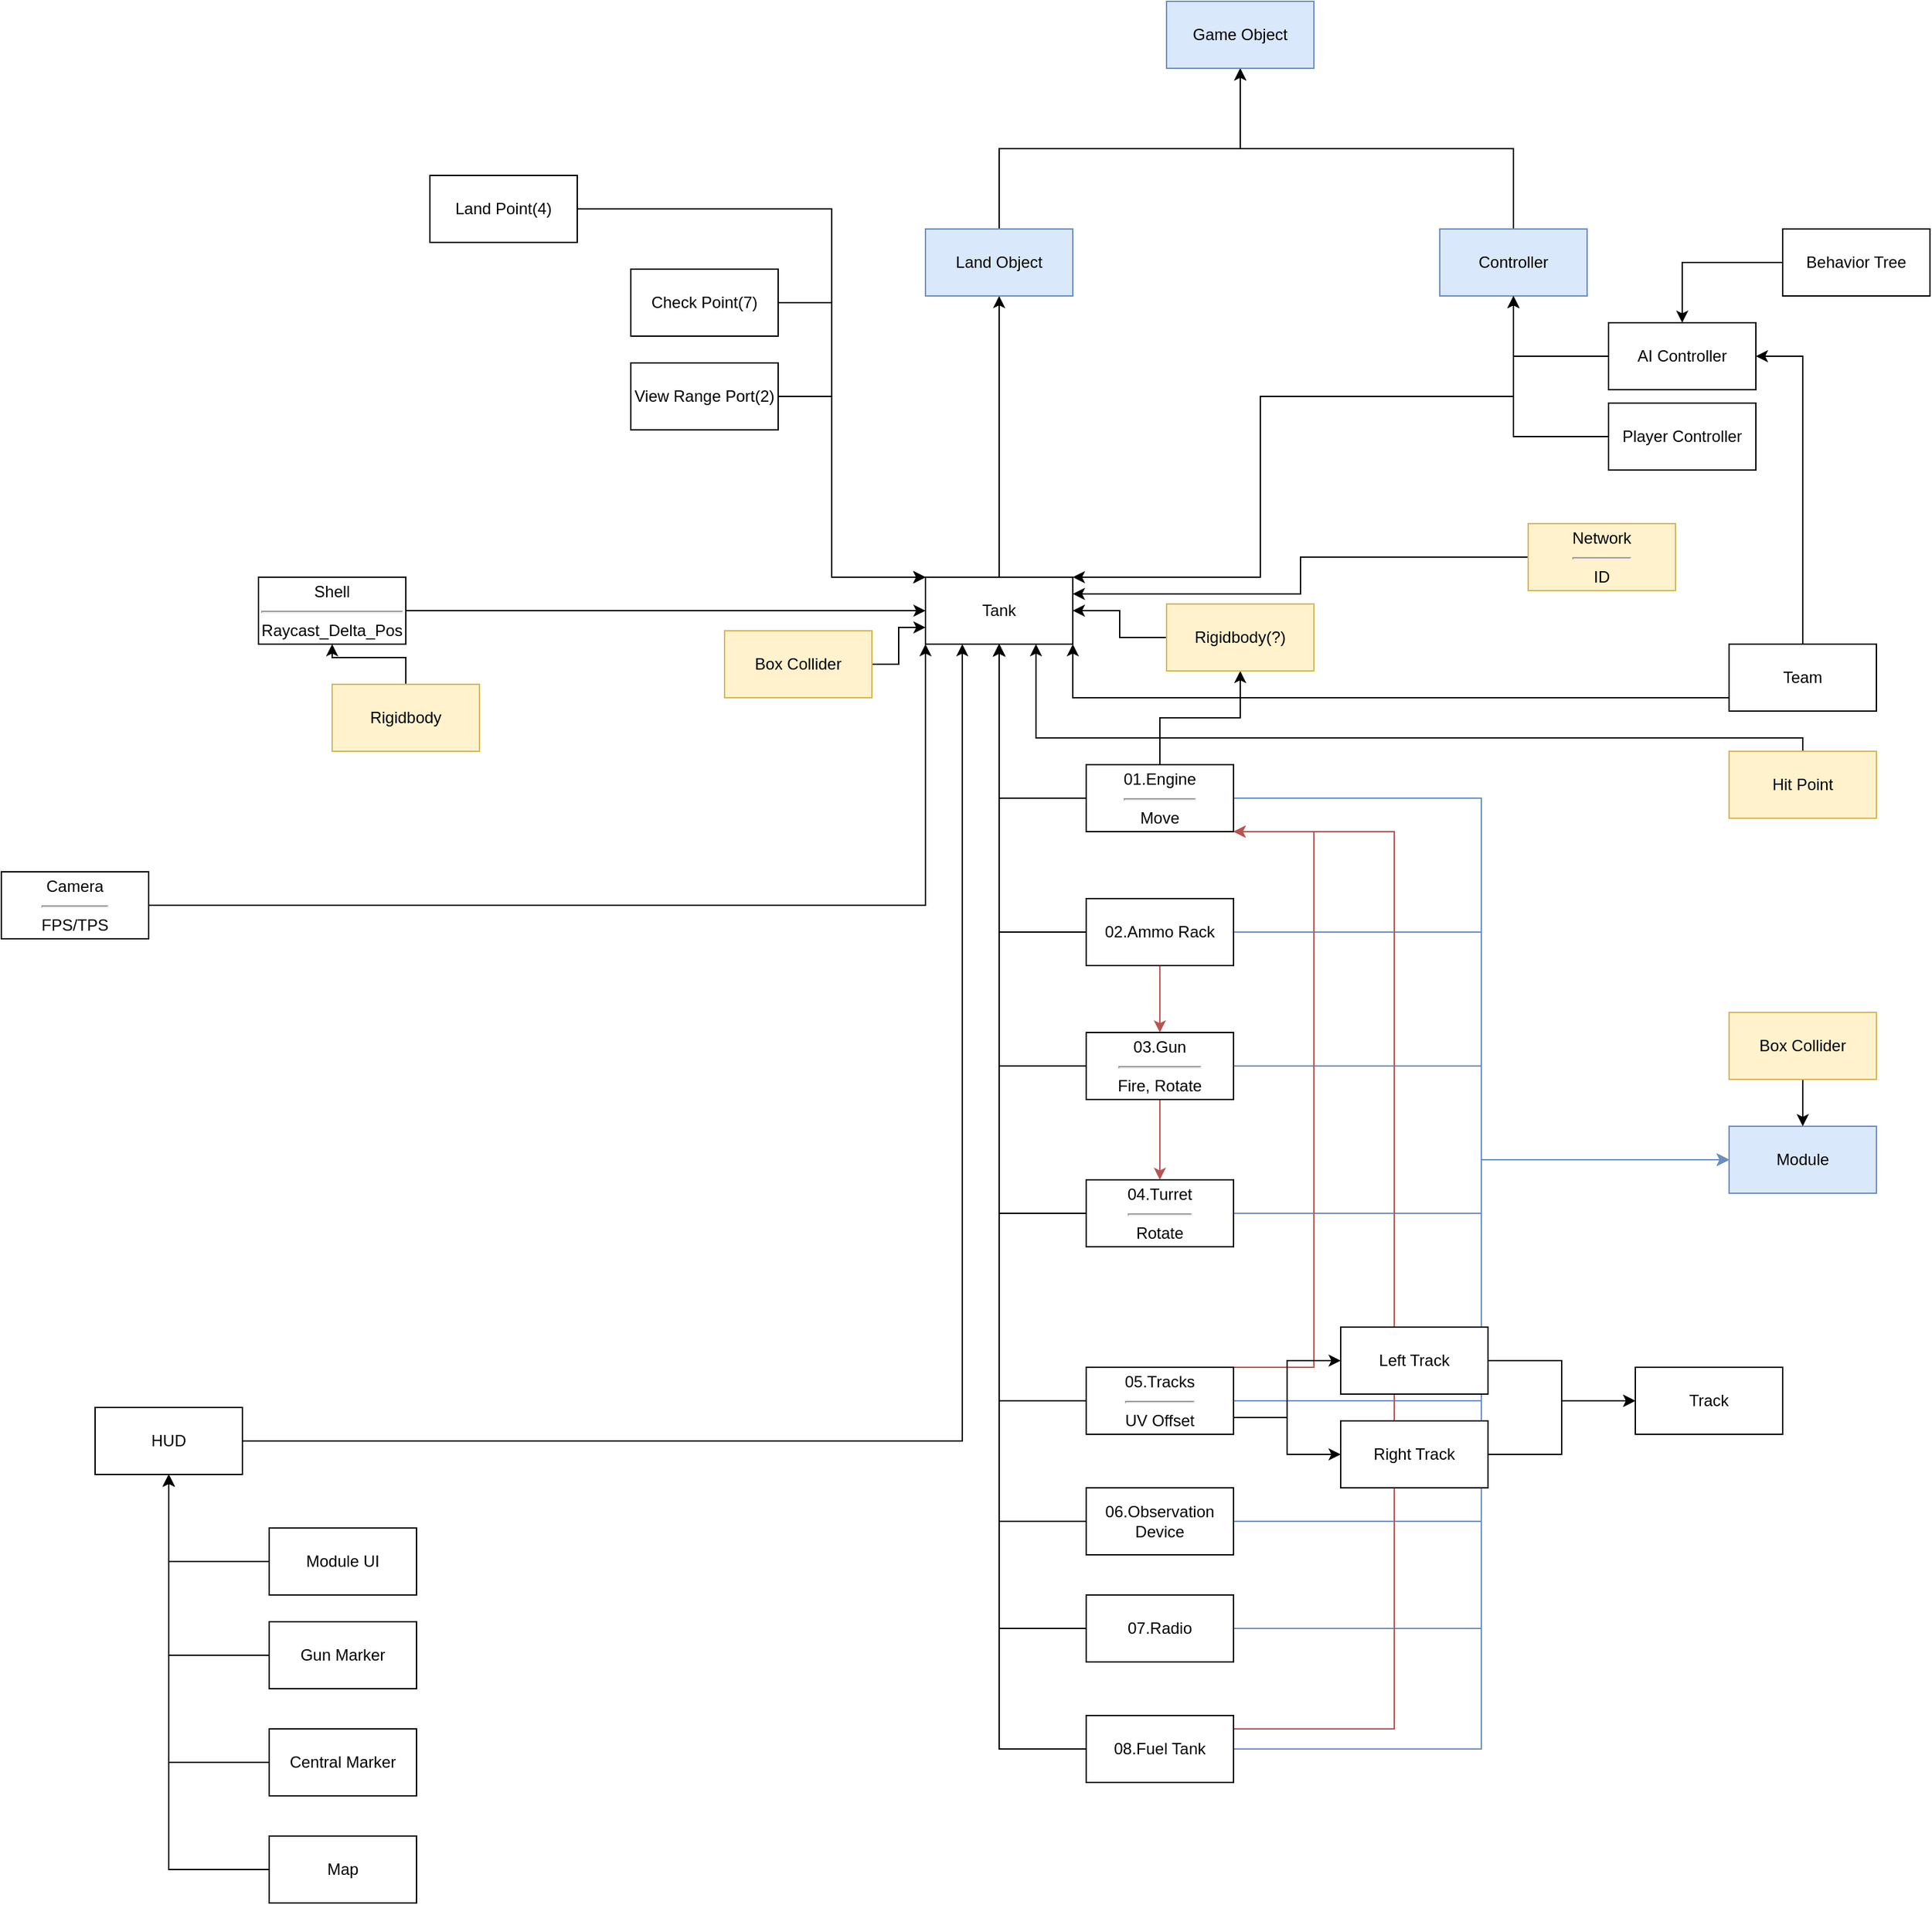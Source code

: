 <mxfile version="26.2.15">
  <diagram id="C5RBs43oDa-KdzZeNtuy" name="Page-1">
    <mxGraphModel dx="2015" dy="1877" grid="1" gridSize="10" guides="1" tooltips="1" connect="1" arrows="1" fold="1" page="1" pageScale="1" pageWidth="827" pageHeight="1169" math="0" shadow="0">
      <root>
        <mxCell id="WIyWlLk6GJQsqaUBKTNV-0" />
        <mxCell id="WIyWlLk6GJQsqaUBKTNV-1" parent="WIyWlLk6GJQsqaUBKTNV-0" />
        <mxCell id="MAa_id4GODkYyRuKRBiz-32" style="edgeStyle=orthogonalEdgeStyle;rounded=0;orthogonalLoop=1;jettySize=auto;html=1;exitX=0.5;exitY=0;exitDx=0;exitDy=0;entryX=0.5;entryY=1;entryDx=0;entryDy=0;" parent="WIyWlLk6GJQsqaUBKTNV-1" source="MAa_id4GODkYyRuKRBiz-0" target="MAa_id4GODkYyRuKRBiz-31" edge="1">
          <mxGeometry relative="1" as="geometry" />
        </mxCell>
        <mxCell id="MAa_id4GODkYyRuKRBiz-0" value="Tank" style="html=1;whiteSpace=wrap;noLabel=0;expand=1;comic=0;resizeHeight=0;" parent="WIyWlLk6GJQsqaUBKTNV-1" vertex="1">
          <mxGeometry x="30" y="210" width="110" height="50" as="geometry" />
        </mxCell>
        <mxCell id="MAa_id4GODkYyRuKRBiz-13" style="edgeStyle=orthogonalEdgeStyle;rounded=0;orthogonalLoop=1;jettySize=auto;html=1;exitX=0;exitY=0.5;exitDx=0;exitDy=0;entryX=0.5;entryY=1;entryDx=0;entryDy=0;" parent="WIyWlLk6GJQsqaUBKTNV-1" source="MAa_id4GODkYyRuKRBiz-2" target="MAa_id4GODkYyRuKRBiz-0" edge="1">
          <mxGeometry relative="1" as="geometry" />
        </mxCell>
        <mxCell id="MAa_id4GODkYyRuKRBiz-27" style="edgeStyle=orthogonalEdgeStyle;rounded=0;orthogonalLoop=1;jettySize=auto;html=1;entryX=0.5;entryY=0;entryDx=0;entryDy=0;fillColor=#f8cecc;strokeColor=#b85450;" parent="WIyWlLk6GJQsqaUBKTNV-1" source="MAa_id4GODkYyRuKRBiz-2" target="MAa_id4GODkYyRuKRBiz-4" edge="1">
          <mxGeometry relative="1" as="geometry" />
        </mxCell>
        <mxCell id="ON_rqly2Lm6P_RDxt7Wj-2" style="edgeStyle=orthogonalEdgeStyle;rounded=0;orthogonalLoop=1;jettySize=auto;html=1;entryX=0;entryY=0.5;entryDx=0;entryDy=0;fillColor=#dae8fc;strokeColor=#6c8ebf;" parent="WIyWlLk6GJQsqaUBKTNV-1" source="MAa_id4GODkYyRuKRBiz-2" target="ON_rqly2Lm6P_RDxt7Wj-0" edge="1">
          <mxGeometry relative="1" as="geometry" />
        </mxCell>
        <mxCell id="MAa_id4GODkYyRuKRBiz-2" value="02.Ammo Rack" style="html=1;whiteSpace=wrap;" parent="WIyWlLk6GJQsqaUBKTNV-1" vertex="1">
          <mxGeometry x="150" y="450" width="110" height="50" as="geometry" />
        </mxCell>
        <mxCell id="MAa_id4GODkYyRuKRBiz-15" style="edgeStyle=orthogonalEdgeStyle;rounded=0;orthogonalLoop=1;jettySize=auto;html=1;entryX=0.5;entryY=1;entryDx=0;entryDy=0;" parent="WIyWlLk6GJQsqaUBKTNV-1" source="MAa_id4GODkYyRuKRBiz-4" target="MAa_id4GODkYyRuKRBiz-0" edge="1">
          <mxGeometry relative="1" as="geometry" />
        </mxCell>
        <mxCell id="MAa_id4GODkYyRuKRBiz-26" style="edgeStyle=orthogonalEdgeStyle;rounded=0;orthogonalLoop=1;jettySize=auto;html=1;exitX=0.5;exitY=1;exitDx=0;exitDy=0;entryX=0.5;entryY=0;entryDx=0;entryDy=0;fillColor=#f8cecc;strokeColor=#b85450;" parent="WIyWlLk6GJQsqaUBKTNV-1" source="MAa_id4GODkYyRuKRBiz-4" target="MAa_id4GODkYyRuKRBiz-8" edge="1">
          <mxGeometry relative="1" as="geometry" />
        </mxCell>
        <mxCell id="ON_rqly2Lm6P_RDxt7Wj-3" style="edgeStyle=orthogonalEdgeStyle;rounded=0;orthogonalLoop=1;jettySize=auto;html=1;entryX=0;entryY=0.5;entryDx=0;entryDy=0;fillColor=#dae8fc;strokeColor=#6c8ebf;" parent="WIyWlLk6GJQsqaUBKTNV-1" source="MAa_id4GODkYyRuKRBiz-4" target="ON_rqly2Lm6P_RDxt7Wj-0" edge="1">
          <mxGeometry relative="1" as="geometry" />
        </mxCell>
        <mxCell id="MAa_id4GODkYyRuKRBiz-4" value="03.Gun&lt;hr&gt;Fire,&amp;nbsp;&lt;span style=&quot;background-color: transparent; color: light-dark(rgb(0, 0, 0), rgb(255, 255, 255));&quot;&gt;Rotate&lt;/span&gt;" style="html=1;whiteSpace=wrap;" parent="WIyWlLk6GJQsqaUBKTNV-1" vertex="1">
          <mxGeometry x="150" y="550" width="110" height="50" as="geometry" />
        </mxCell>
        <mxCell id="MAa_id4GODkYyRuKRBiz-12" style="edgeStyle=orthogonalEdgeStyle;rounded=0;orthogonalLoop=1;jettySize=auto;html=1;entryX=0.5;entryY=1;entryDx=0;entryDy=0;" parent="WIyWlLk6GJQsqaUBKTNV-1" source="MAa_id4GODkYyRuKRBiz-5" target="MAa_id4GODkYyRuKRBiz-0" edge="1">
          <mxGeometry relative="1" as="geometry" />
        </mxCell>
        <mxCell id="MAa_id4GODkYyRuKRBiz-68" style="edgeStyle=orthogonalEdgeStyle;rounded=0;orthogonalLoop=1;jettySize=auto;html=1;exitX=0.5;exitY=0;exitDx=0;exitDy=0;fontFamily=Helvetica;fontSize=12;fontColor=default;" parent="WIyWlLk6GJQsqaUBKTNV-1" source="MAa_id4GODkYyRuKRBiz-5" edge="1">
          <mxGeometry relative="1" as="geometry">
            <mxPoint x="205.143" y="349.857" as="targetPoint" />
          </mxGeometry>
        </mxCell>
        <mxCell id="MAa_id4GODkYyRuKRBiz-74" value="" style="edgeStyle=orthogonalEdgeStyle;rounded=0;orthogonalLoop=1;jettySize=auto;html=1;fontFamily=Helvetica;fontSize=12;fontColor=default;" parent="WIyWlLk6GJQsqaUBKTNV-1" source="MAa_id4GODkYyRuKRBiz-5" target="MAa_id4GODkYyRuKRBiz-64" edge="1">
          <mxGeometry relative="1" as="geometry" />
        </mxCell>
        <mxCell id="ON_rqly2Lm6P_RDxt7Wj-1" style="edgeStyle=orthogonalEdgeStyle;rounded=0;orthogonalLoop=1;jettySize=auto;html=1;entryX=0;entryY=0.5;entryDx=0;entryDy=0;fillColor=#dae8fc;strokeColor=#6c8ebf;" parent="WIyWlLk6GJQsqaUBKTNV-1" source="MAa_id4GODkYyRuKRBiz-5" target="ON_rqly2Lm6P_RDxt7Wj-0" edge="1">
          <mxGeometry relative="1" as="geometry" />
        </mxCell>
        <mxCell id="MAa_id4GODkYyRuKRBiz-5" value="01.Engine&lt;hr&gt;Move" style="html=1;whiteSpace=wrap;" parent="WIyWlLk6GJQsqaUBKTNV-1" vertex="1">
          <mxGeometry x="150" y="350" width="110" height="50" as="geometry" />
        </mxCell>
        <mxCell id="MAa_id4GODkYyRuKRBiz-21" style="edgeStyle=orthogonalEdgeStyle;rounded=0;orthogonalLoop=1;jettySize=auto;html=1;exitX=0;exitY=0.5;exitDx=0;exitDy=0;entryX=0.5;entryY=1;entryDx=0;entryDy=0;" parent="WIyWlLk6GJQsqaUBKTNV-1" source="MAa_id4GODkYyRuKRBiz-7" target="MAa_id4GODkYyRuKRBiz-0" edge="1">
          <mxGeometry relative="1" as="geometry" />
        </mxCell>
        <mxCell id="ON_rqly2Lm6P_RDxt7Wj-7" style="edgeStyle=orthogonalEdgeStyle;rounded=0;orthogonalLoop=1;jettySize=auto;html=1;entryX=0;entryY=0.5;entryDx=0;entryDy=0;fillColor=#dae8fc;strokeColor=#6c8ebf;" parent="WIyWlLk6GJQsqaUBKTNV-1" source="MAa_id4GODkYyRuKRBiz-7" target="ON_rqly2Lm6P_RDxt7Wj-0" edge="1">
          <mxGeometry relative="1" as="geometry" />
        </mxCell>
        <mxCell id="MAa_id4GODkYyRuKRBiz-7" value="07.Radio" style="html=1;whiteSpace=wrap;" parent="WIyWlLk6GJQsqaUBKTNV-1" vertex="1">
          <mxGeometry x="150" y="970" width="110" height="50" as="geometry" />
        </mxCell>
        <mxCell id="MAa_id4GODkYyRuKRBiz-16" style="edgeStyle=orthogonalEdgeStyle;rounded=0;orthogonalLoop=1;jettySize=auto;html=1;entryX=0.5;entryY=1;entryDx=0;entryDy=0;" parent="WIyWlLk6GJQsqaUBKTNV-1" source="MAa_id4GODkYyRuKRBiz-8" target="MAa_id4GODkYyRuKRBiz-0" edge="1">
          <mxGeometry relative="1" as="geometry" />
        </mxCell>
        <mxCell id="ON_rqly2Lm6P_RDxt7Wj-4" style="edgeStyle=orthogonalEdgeStyle;rounded=0;orthogonalLoop=1;jettySize=auto;html=1;entryX=0;entryY=0.5;entryDx=0;entryDy=0;fillColor=#dae8fc;strokeColor=#6c8ebf;" parent="WIyWlLk6GJQsqaUBKTNV-1" source="MAa_id4GODkYyRuKRBiz-8" target="ON_rqly2Lm6P_RDxt7Wj-0" edge="1">
          <mxGeometry relative="1" as="geometry" />
        </mxCell>
        <mxCell id="MAa_id4GODkYyRuKRBiz-8" value="04.Turret&lt;hr&gt;Rotate" style="html=1;whiteSpace=wrap;" parent="WIyWlLk6GJQsqaUBKTNV-1" vertex="1">
          <mxGeometry x="150" y="660" width="110" height="50" as="geometry" />
        </mxCell>
        <mxCell id="MAa_id4GODkYyRuKRBiz-19" style="edgeStyle=orthogonalEdgeStyle;rounded=0;orthogonalLoop=1;jettySize=auto;html=1;entryX=0.5;entryY=1;entryDx=0;entryDy=0;" parent="WIyWlLk6GJQsqaUBKTNV-1" source="MAa_id4GODkYyRuKRBiz-9" target="MAa_id4GODkYyRuKRBiz-0" edge="1">
          <mxGeometry relative="1" as="geometry" />
        </mxCell>
        <mxCell id="MAa_id4GODkYyRuKRBiz-30" style="edgeStyle=orthogonalEdgeStyle;rounded=0;orthogonalLoop=1;jettySize=auto;html=1;exitX=1;exitY=0;exitDx=0;exitDy=0;entryX=1;entryY=1;entryDx=0;entryDy=0;fillColor=#f8cecc;strokeColor=#b85450;" parent="WIyWlLk6GJQsqaUBKTNV-1" source="MAa_id4GODkYyRuKRBiz-9" target="MAa_id4GODkYyRuKRBiz-5" edge="1">
          <mxGeometry relative="1" as="geometry">
            <Array as="points">
              <mxPoint x="320" y="800" />
              <mxPoint x="320" y="400" />
            </Array>
          </mxGeometry>
        </mxCell>
        <mxCell id="ON_rqly2Lm6P_RDxt7Wj-5" style="edgeStyle=orthogonalEdgeStyle;rounded=0;orthogonalLoop=1;jettySize=auto;html=1;entryX=0;entryY=0.5;entryDx=0;entryDy=0;fillColor=#dae8fc;strokeColor=#6c8ebf;" parent="WIyWlLk6GJQsqaUBKTNV-1" source="MAa_id4GODkYyRuKRBiz-9" target="ON_rqly2Lm6P_RDxt7Wj-0" edge="1">
          <mxGeometry relative="1" as="geometry" />
        </mxCell>
        <mxCell id="bWlWiwhrOa9eMaUlrAhz-15" style="edgeStyle=orthogonalEdgeStyle;rounded=0;orthogonalLoop=1;jettySize=auto;html=1;exitX=1;exitY=0.75;exitDx=0;exitDy=0;entryX=0;entryY=0.5;entryDx=0;entryDy=0;" parent="WIyWlLk6GJQsqaUBKTNV-1" source="MAa_id4GODkYyRuKRBiz-9" target="bWlWiwhrOa9eMaUlrAhz-12" edge="1">
          <mxGeometry relative="1" as="geometry" />
        </mxCell>
        <mxCell id="bWlWiwhrOa9eMaUlrAhz-16" style="edgeStyle=orthogonalEdgeStyle;rounded=0;orthogonalLoop=1;jettySize=auto;html=1;exitX=1;exitY=0.75;exitDx=0;exitDy=0;entryX=0;entryY=0.5;entryDx=0;entryDy=0;" parent="WIyWlLk6GJQsqaUBKTNV-1" source="MAa_id4GODkYyRuKRBiz-9" target="bWlWiwhrOa9eMaUlrAhz-11" edge="1">
          <mxGeometry relative="1" as="geometry" />
        </mxCell>
        <mxCell id="MAa_id4GODkYyRuKRBiz-9" value="05.Tracks&lt;hr&gt;UV Offset" style="html=1;whiteSpace=wrap;" parent="WIyWlLk6GJQsqaUBKTNV-1" vertex="1">
          <mxGeometry x="150" y="800" width="110" height="50" as="geometry" />
        </mxCell>
        <mxCell id="MAa_id4GODkYyRuKRBiz-18" style="edgeStyle=orthogonalEdgeStyle;rounded=0;orthogonalLoop=1;jettySize=auto;html=1;entryX=0.5;entryY=1;entryDx=0;entryDy=0;" parent="WIyWlLk6GJQsqaUBKTNV-1" source="MAa_id4GODkYyRuKRBiz-10" target="MAa_id4GODkYyRuKRBiz-0" edge="1">
          <mxGeometry relative="1" as="geometry" />
        </mxCell>
        <mxCell id="ON_rqly2Lm6P_RDxt7Wj-6" style="edgeStyle=orthogonalEdgeStyle;rounded=0;orthogonalLoop=1;jettySize=auto;html=1;entryX=0;entryY=0.5;entryDx=0;entryDy=0;fillColor=#dae8fc;strokeColor=#6c8ebf;" parent="WIyWlLk6GJQsqaUBKTNV-1" source="MAa_id4GODkYyRuKRBiz-10" target="ON_rqly2Lm6P_RDxt7Wj-0" edge="1">
          <mxGeometry relative="1" as="geometry" />
        </mxCell>
        <mxCell id="MAa_id4GODkYyRuKRBiz-10" value="06.Observation Device" style="html=1;whiteSpace=wrap;" parent="WIyWlLk6GJQsqaUBKTNV-1" vertex="1">
          <mxGeometry x="150" y="890" width="110" height="50" as="geometry" />
        </mxCell>
        <mxCell id="MAa_id4GODkYyRuKRBiz-23" style="edgeStyle=orthogonalEdgeStyle;rounded=0;orthogonalLoop=1;jettySize=auto;html=1;exitX=0;exitY=0.5;exitDx=0;exitDy=0;entryX=0.5;entryY=1;entryDx=0;entryDy=0;" parent="WIyWlLk6GJQsqaUBKTNV-1" source="MAa_id4GODkYyRuKRBiz-11" target="MAa_id4GODkYyRuKRBiz-0" edge="1">
          <mxGeometry relative="1" as="geometry" />
        </mxCell>
        <mxCell id="MAa_id4GODkYyRuKRBiz-29" style="edgeStyle=orthogonalEdgeStyle;rounded=0;orthogonalLoop=1;jettySize=auto;html=1;exitX=1;exitY=0.5;exitDx=0;exitDy=0;entryX=1;entryY=1;entryDx=0;entryDy=0;fillColor=#f8cecc;strokeColor=#b85450;" parent="WIyWlLk6GJQsqaUBKTNV-1" source="MAa_id4GODkYyRuKRBiz-11" target="MAa_id4GODkYyRuKRBiz-5" edge="1">
          <mxGeometry relative="1" as="geometry">
            <Array as="points">
              <mxPoint x="260" y="1070" />
              <mxPoint x="380" y="1070" />
              <mxPoint x="380" y="400" />
            </Array>
          </mxGeometry>
        </mxCell>
        <mxCell id="ON_rqly2Lm6P_RDxt7Wj-8" style="edgeStyle=orthogonalEdgeStyle;rounded=0;orthogonalLoop=1;jettySize=auto;html=1;entryX=0;entryY=0.5;entryDx=0;entryDy=0;fillColor=#dae8fc;strokeColor=#6c8ebf;" parent="WIyWlLk6GJQsqaUBKTNV-1" source="MAa_id4GODkYyRuKRBiz-11" target="ON_rqly2Lm6P_RDxt7Wj-0" edge="1">
          <mxGeometry relative="1" as="geometry" />
        </mxCell>
        <mxCell id="MAa_id4GODkYyRuKRBiz-11" value="08.Fuel Tank" style="html=1;whiteSpace=wrap;" parent="WIyWlLk6GJQsqaUBKTNV-1" vertex="1">
          <mxGeometry x="150" y="1060" width="110" height="50" as="geometry" />
        </mxCell>
        <mxCell id="MAa_id4GODkYyRuKRBiz-102" style="edgeStyle=orthogonalEdgeStyle;rounded=0;orthogonalLoop=1;jettySize=auto;html=1;entryX=0.5;entryY=1;entryDx=0;entryDy=0;fontFamily=Helvetica;fontSize=12;fontColor=default;" parent="WIyWlLk6GJQsqaUBKTNV-1" source="MAa_id4GODkYyRuKRBiz-31" target="MAa_id4GODkYyRuKRBiz-100" edge="1">
          <mxGeometry relative="1" as="geometry">
            <Array as="points">
              <mxPoint x="85" y="-110" />
              <mxPoint x="265" y="-110" />
            </Array>
          </mxGeometry>
        </mxCell>
        <mxCell id="MAa_id4GODkYyRuKRBiz-31" value="Land Object" style="html=1;whiteSpace=wrap;fillColor=#dae8fc;strokeColor=#6c8ebf;" parent="WIyWlLk6GJQsqaUBKTNV-1" vertex="1">
          <mxGeometry x="30" y="-50" width="110" height="50" as="geometry" />
        </mxCell>
        <mxCell id="MAa_id4GODkYyRuKRBiz-75" style="edgeStyle=orthogonalEdgeStyle;rounded=0;orthogonalLoop=1;jettySize=auto;html=1;entryX=1;entryY=0.5;entryDx=0;entryDy=0;fontFamily=Helvetica;fontSize=12;fontColor=default;" parent="WIyWlLk6GJQsqaUBKTNV-1" source="MAa_id4GODkYyRuKRBiz-64" target="MAa_id4GODkYyRuKRBiz-0" edge="1">
          <mxGeometry relative="1" as="geometry" />
        </mxCell>
        <mxCell id="MAa_id4GODkYyRuKRBiz-64" value="Rigidbody(?)" style="html=1;whiteSpace=wrap;comic=0;strokeColor=#d6b656;align=center;verticalAlign=middle;fontFamily=Helvetica;fontSize=12;fillColor=#fff2cc;" parent="WIyWlLk6GJQsqaUBKTNV-1" vertex="1">
          <mxGeometry x="210" y="230" width="110" height="50" as="geometry" />
        </mxCell>
        <mxCell id="MAa_id4GODkYyRuKRBiz-89" style="edgeStyle=orthogonalEdgeStyle;rounded=0;orthogonalLoop=1;jettySize=auto;html=1;entryX=1;entryY=0;entryDx=0;entryDy=0;fontFamily=Helvetica;fontSize=12;fontColor=default;" parent="WIyWlLk6GJQsqaUBKTNV-1" source="MAa_id4GODkYyRuKRBiz-76" target="MAa_id4GODkYyRuKRBiz-0" edge="1">
          <mxGeometry relative="1" as="geometry">
            <Array as="points">
              <mxPoint x="280" y="75" />
              <mxPoint x="280" y="210" />
            </Array>
          </mxGeometry>
        </mxCell>
        <mxCell id="MAa_id4GODkYyRuKRBiz-101" style="edgeStyle=orthogonalEdgeStyle;rounded=0;orthogonalLoop=1;jettySize=auto;html=1;entryX=0.5;entryY=1;entryDx=0;entryDy=0;fontFamily=Helvetica;fontSize=12;fontColor=default;" parent="WIyWlLk6GJQsqaUBKTNV-1" source="MAa_id4GODkYyRuKRBiz-76" target="MAa_id4GODkYyRuKRBiz-100" edge="1">
          <mxGeometry relative="1" as="geometry">
            <Array as="points">
              <mxPoint x="469" y="-110" />
              <mxPoint x="265" y="-110" />
            </Array>
          </mxGeometry>
        </mxCell>
        <mxCell id="MAa_id4GODkYyRuKRBiz-76" value="Controller" style="html=1;whiteSpace=wrap;comic=0;strokeColor=#6c8ebf;align=center;verticalAlign=middle;fontFamily=Helvetica;fontSize=12;fillColor=#dae8fc;" parent="WIyWlLk6GJQsqaUBKTNV-1" vertex="1">
          <mxGeometry x="414" y="-50" width="110" height="50" as="geometry" />
        </mxCell>
        <mxCell id="MAa_id4GODkYyRuKRBiz-79" style="edgeStyle=orthogonalEdgeStyle;rounded=0;orthogonalLoop=1;jettySize=auto;html=1;entryX=0.5;entryY=1;entryDx=0;entryDy=0;fontFamily=Helvetica;fontSize=12;fontColor=default;" parent="WIyWlLk6GJQsqaUBKTNV-1" source="MAa_id4GODkYyRuKRBiz-78" target="MAa_id4GODkYyRuKRBiz-76" edge="1">
          <mxGeometry relative="1" as="geometry" />
        </mxCell>
        <mxCell id="MAa_id4GODkYyRuKRBiz-78" value="AI Controller" style="html=1;whiteSpace=wrap;comic=0;strokeColor=default;align=center;verticalAlign=middle;fontFamily=Helvetica;fontSize=12;fontColor=default;fillColor=default;" parent="WIyWlLk6GJQsqaUBKTNV-1" vertex="1">
          <mxGeometry x="540" y="20" width="110" height="50" as="geometry" />
        </mxCell>
        <mxCell id="MAa_id4GODkYyRuKRBiz-82" style="edgeStyle=orthogonalEdgeStyle;rounded=0;orthogonalLoop=1;jettySize=auto;html=1;entryX=0.5;entryY=1;entryDx=0;entryDy=0;fontFamily=Helvetica;fontSize=12;fontColor=default;" parent="WIyWlLk6GJQsqaUBKTNV-1" source="MAa_id4GODkYyRuKRBiz-81" target="MAa_id4GODkYyRuKRBiz-76" edge="1">
          <mxGeometry relative="1" as="geometry" />
        </mxCell>
        <mxCell id="MAa_id4GODkYyRuKRBiz-81" value="Player Controller" style="html=1;whiteSpace=wrap;comic=0;strokeColor=default;align=center;verticalAlign=middle;fontFamily=Helvetica;fontSize=12;fontColor=default;fillColor=default;" parent="WIyWlLk6GJQsqaUBKTNV-1" vertex="1">
          <mxGeometry x="540" y="80" width="110" height="50" as="geometry" />
        </mxCell>
        <mxCell id="MAa_id4GODkYyRuKRBiz-91" style="edgeStyle=orthogonalEdgeStyle;rounded=0;orthogonalLoop=1;jettySize=auto;html=1;entryX=1;entryY=0.25;entryDx=0;entryDy=0;fontFamily=Helvetica;fontSize=12;fontColor=default;" parent="WIyWlLk6GJQsqaUBKTNV-1" source="MAa_id4GODkYyRuKRBiz-90" target="MAa_id4GODkYyRuKRBiz-0" edge="1">
          <mxGeometry relative="1" as="geometry" />
        </mxCell>
        <mxCell id="MAa_id4GODkYyRuKRBiz-90" value="Network&lt;div&gt;&lt;hr&gt;ID&lt;/div&gt;" style="html=1;whiteSpace=wrap;comic=0;strokeColor=#d6b656;align=center;verticalAlign=middle;fontFamily=Helvetica;fontSize=12;fillColor=#fff2cc;" parent="WIyWlLk6GJQsqaUBKTNV-1" vertex="1">
          <mxGeometry x="480" y="170" width="110" height="50" as="geometry" />
        </mxCell>
        <mxCell id="MAa_id4GODkYyRuKRBiz-98" style="edgeStyle=orthogonalEdgeStyle;rounded=0;orthogonalLoop=1;jettySize=auto;html=1;entryX=1;entryY=0.5;entryDx=0;entryDy=0;fontFamily=Helvetica;fontSize=12;fontColor=default;" parent="WIyWlLk6GJQsqaUBKTNV-1" source="MAa_id4GODkYyRuKRBiz-94" target="MAa_id4GODkYyRuKRBiz-78" edge="1">
          <mxGeometry relative="1" as="geometry" />
        </mxCell>
        <mxCell id="bWlWiwhrOa9eMaUlrAhz-36" style="edgeStyle=orthogonalEdgeStyle;rounded=0;orthogonalLoop=1;jettySize=auto;html=1;entryX=1;entryY=1;entryDx=0;entryDy=0;" parent="WIyWlLk6GJQsqaUBKTNV-1" source="MAa_id4GODkYyRuKRBiz-94" target="MAa_id4GODkYyRuKRBiz-0" edge="1">
          <mxGeometry relative="1" as="geometry">
            <Array as="points">
              <mxPoint x="140" y="300" />
            </Array>
          </mxGeometry>
        </mxCell>
        <mxCell id="MAa_id4GODkYyRuKRBiz-94" value="Team" style="html=1;whiteSpace=wrap;comic=0;strokeColor=default;align=center;verticalAlign=middle;fontFamily=Helvetica;fontSize=12;fontColor=default;fillColor=default;" parent="WIyWlLk6GJQsqaUBKTNV-1" vertex="1">
          <mxGeometry x="630" y="260" width="110" height="50" as="geometry" />
        </mxCell>
        <mxCell id="MAa_id4GODkYyRuKRBiz-100" value="Game Object" style="html=1;whiteSpace=wrap;comic=0;strokeColor=#6c8ebf;align=center;verticalAlign=middle;fontFamily=Helvetica;fontSize=12;fillColor=#dae8fc;" parent="WIyWlLk6GJQsqaUBKTNV-1" vertex="1">
          <mxGeometry x="210" y="-220" width="110" height="50" as="geometry" />
        </mxCell>
        <mxCell id="MAa_id4GODkYyRuKRBiz-104" style="edgeStyle=orthogonalEdgeStyle;rounded=0;orthogonalLoop=1;jettySize=auto;html=1;entryX=0.75;entryY=1;entryDx=0;entryDy=0;fontFamily=Helvetica;fontSize=12;fontColor=default;" parent="WIyWlLk6GJQsqaUBKTNV-1" source="MAa_id4GODkYyRuKRBiz-103" target="MAa_id4GODkYyRuKRBiz-0" edge="1">
          <mxGeometry relative="1" as="geometry">
            <Array as="points">
              <mxPoint x="685" y="330" />
              <mxPoint x="113" y="330" />
            </Array>
          </mxGeometry>
        </mxCell>
        <mxCell id="MAa_id4GODkYyRuKRBiz-103" value="Hit Point" style="html=1;whiteSpace=wrap;comic=0;strokeColor=#d6b656;align=center;verticalAlign=middle;fontFamily=Helvetica;fontSize=12;fillColor=#fff2cc;" parent="WIyWlLk6GJQsqaUBKTNV-1" vertex="1">
          <mxGeometry x="630" y="340" width="110" height="50" as="geometry" />
        </mxCell>
        <mxCell id="ON_rqly2Lm6P_RDxt7Wj-0" value="Module" style="html=1;whiteSpace=wrap;comic=0;strokeColor=#6c8ebf;align=center;verticalAlign=middle;fontFamily=Helvetica;fontSize=12;fillColor=#dae8fc;" parent="WIyWlLk6GJQsqaUBKTNV-1" vertex="1">
          <mxGeometry x="630" y="620" width="110" height="50" as="geometry" />
        </mxCell>
        <mxCell id="bWlWiwhrOa9eMaUlrAhz-2" value="" style="edgeStyle=orthogonalEdgeStyle;rounded=0;orthogonalLoop=1;jettySize=auto;html=1;entryX=0;entryY=0.5;entryDx=0;entryDy=0;" parent="WIyWlLk6GJQsqaUBKTNV-1" source="bWlWiwhrOa9eMaUlrAhz-0" target="MAa_id4GODkYyRuKRBiz-0" edge="1">
          <mxGeometry relative="1" as="geometry">
            <mxPoint x="-263.0" y="235" as="targetPoint" />
          </mxGeometry>
        </mxCell>
        <mxCell id="bWlWiwhrOa9eMaUlrAhz-0" value="Shell&lt;hr&gt;Raycast_Delta_Pos" style="html=1;whiteSpace=wrap;noLabel=0;expand=1;comic=0;resizeHeight=0;" parent="WIyWlLk6GJQsqaUBKTNV-1" vertex="1">
          <mxGeometry x="-468" y="210" width="110" height="50" as="geometry" />
        </mxCell>
        <mxCell id="bWlWiwhrOa9eMaUlrAhz-4" style="edgeStyle=orthogonalEdgeStyle;rounded=0;orthogonalLoop=1;jettySize=auto;html=1;entryX=0.5;entryY=1;entryDx=0;entryDy=0;" parent="WIyWlLk6GJQsqaUBKTNV-1" source="bWlWiwhrOa9eMaUlrAhz-3" target="bWlWiwhrOa9eMaUlrAhz-0" edge="1">
          <mxGeometry relative="1" as="geometry" />
        </mxCell>
        <mxCell id="bWlWiwhrOa9eMaUlrAhz-3" value="Rigidbody" style="html=1;whiteSpace=wrap;comic=0;strokeColor=#d6b656;align=center;verticalAlign=middle;fontFamily=Helvetica;fontSize=12;fillColor=#fff2cc;" parent="WIyWlLk6GJQsqaUBKTNV-1" vertex="1">
          <mxGeometry x="-413" y="290" width="110" height="50" as="geometry" />
        </mxCell>
        <mxCell id="bWlWiwhrOa9eMaUlrAhz-19" style="edgeStyle=orthogonalEdgeStyle;rounded=0;orthogonalLoop=1;jettySize=auto;html=1;entryX=0;entryY=0.5;entryDx=0;entryDy=0;" parent="WIyWlLk6GJQsqaUBKTNV-1" source="bWlWiwhrOa9eMaUlrAhz-12" target="bWlWiwhrOa9eMaUlrAhz-18" edge="1">
          <mxGeometry relative="1" as="geometry" />
        </mxCell>
        <mxCell id="bWlWiwhrOa9eMaUlrAhz-12" value="Right Track" style="html=1;whiteSpace=wrap;" parent="WIyWlLk6GJQsqaUBKTNV-1" vertex="1">
          <mxGeometry x="340" y="840" width="110" height="50" as="geometry" />
        </mxCell>
        <mxCell id="bWlWiwhrOa9eMaUlrAhz-17" style="edgeStyle=orthogonalEdgeStyle;rounded=0;orthogonalLoop=1;jettySize=auto;html=1;entryX=0;entryY=0.5;entryDx=0;entryDy=0;" parent="WIyWlLk6GJQsqaUBKTNV-1" source="bWlWiwhrOa9eMaUlrAhz-11" target="bWlWiwhrOa9eMaUlrAhz-18" edge="1">
          <mxGeometry relative="1" as="geometry">
            <mxPoint x="560" y="820" as="targetPoint" />
          </mxGeometry>
        </mxCell>
        <mxCell id="bWlWiwhrOa9eMaUlrAhz-11" value="Left Track" style="html=1;whiteSpace=wrap;" parent="WIyWlLk6GJQsqaUBKTNV-1" vertex="1">
          <mxGeometry x="340" y="770" width="110" height="50" as="geometry" />
        </mxCell>
        <mxCell id="bWlWiwhrOa9eMaUlrAhz-18" value="Track" style="html=1;whiteSpace=wrap;" parent="WIyWlLk6GJQsqaUBKTNV-1" vertex="1">
          <mxGeometry x="560" y="800" width="110" height="50" as="geometry" />
        </mxCell>
        <mxCell id="bWlWiwhrOa9eMaUlrAhz-21" style="edgeStyle=orthogonalEdgeStyle;rounded=0;orthogonalLoop=1;jettySize=auto;html=1;entryX=0.5;entryY=0;entryDx=0;entryDy=0;" parent="WIyWlLk6GJQsqaUBKTNV-1" source="bWlWiwhrOa9eMaUlrAhz-20" target="MAa_id4GODkYyRuKRBiz-78" edge="1">
          <mxGeometry relative="1" as="geometry" />
        </mxCell>
        <mxCell id="bWlWiwhrOa9eMaUlrAhz-20" value="Behavior Tree" style="html=1;whiteSpace=wrap;comic=0;strokeColor=default;align=center;verticalAlign=middle;fontFamily=Helvetica;fontSize=12;fontColor=default;fillColor=default;" parent="WIyWlLk6GJQsqaUBKTNV-1" vertex="1">
          <mxGeometry x="670" y="-50" width="110" height="50" as="geometry" />
        </mxCell>
        <mxCell id="bWlWiwhrOa9eMaUlrAhz-23" style="edgeStyle=orthogonalEdgeStyle;rounded=0;orthogonalLoop=1;jettySize=auto;html=1;entryX=0.25;entryY=1;entryDx=0;entryDy=0;" parent="WIyWlLk6GJQsqaUBKTNV-1" source="bWlWiwhrOa9eMaUlrAhz-22" target="MAa_id4GODkYyRuKRBiz-0" edge="1">
          <mxGeometry relative="1" as="geometry" />
        </mxCell>
        <mxCell id="bWlWiwhrOa9eMaUlrAhz-22" value="HUD" style="html=1;whiteSpace=wrap;noLabel=0;expand=1;comic=0;resizeHeight=0;" parent="WIyWlLk6GJQsqaUBKTNV-1" vertex="1">
          <mxGeometry x="-590" y="830" width="110" height="50" as="geometry" />
        </mxCell>
        <mxCell id="bWlWiwhrOa9eMaUlrAhz-26" style="edgeStyle=orthogonalEdgeStyle;rounded=0;orthogonalLoop=1;jettySize=auto;html=1;entryX=0.5;entryY=1;entryDx=0;entryDy=0;" parent="WIyWlLk6GJQsqaUBKTNV-1" source="bWlWiwhrOa9eMaUlrAhz-24" target="bWlWiwhrOa9eMaUlrAhz-22" edge="1">
          <mxGeometry relative="1" as="geometry" />
        </mxCell>
        <mxCell id="bWlWiwhrOa9eMaUlrAhz-24" value="Module UI" style="html=1;whiteSpace=wrap;noLabel=0;expand=1;comic=0;resizeHeight=0;" parent="WIyWlLk6GJQsqaUBKTNV-1" vertex="1">
          <mxGeometry x="-460" y="920" width="110" height="50" as="geometry" />
        </mxCell>
        <mxCell id="bWlWiwhrOa9eMaUlrAhz-27" style="edgeStyle=orthogonalEdgeStyle;rounded=0;orthogonalLoop=1;jettySize=auto;html=1;entryX=0.5;entryY=1;entryDx=0;entryDy=0;" parent="WIyWlLk6GJQsqaUBKTNV-1" source="bWlWiwhrOa9eMaUlrAhz-25" target="bWlWiwhrOa9eMaUlrAhz-22" edge="1">
          <mxGeometry relative="1" as="geometry" />
        </mxCell>
        <mxCell id="bWlWiwhrOa9eMaUlrAhz-25" value="Gun Marker" style="html=1;whiteSpace=wrap;noLabel=0;expand=1;comic=0;resizeHeight=0;" parent="WIyWlLk6GJQsqaUBKTNV-1" vertex="1">
          <mxGeometry x="-460" y="990" width="110" height="50" as="geometry" />
        </mxCell>
        <mxCell id="bWlWiwhrOa9eMaUlrAhz-29" style="edgeStyle=orthogonalEdgeStyle;rounded=0;orthogonalLoop=1;jettySize=auto;html=1;entryX=0.5;entryY=1;entryDx=0;entryDy=0;" parent="WIyWlLk6GJQsqaUBKTNV-1" source="bWlWiwhrOa9eMaUlrAhz-28" target="bWlWiwhrOa9eMaUlrAhz-22" edge="1">
          <mxGeometry relative="1" as="geometry" />
        </mxCell>
        <mxCell id="bWlWiwhrOa9eMaUlrAhz-28" value="Map" style="html=1;whiteSpace=wrap;noLabel=0;expand=1;comic=0;resizeHeight=0;" parent="WIyWlLk6GJQsqaUBKTNV-1" vertex="1">
          <mxGeometry x="-460" y="1150" width="110" height="50" as="geometry" />
        </mxCell>
        <mxCell id="bWlWiwhrOa9eMaUlrAhz-31" style="edgeStyle=orthogonalEdgeStyle;rounded=0;orthogonalLoop=1;jettySize=auto;html=1;entryX=0;entryY=1;entryDx=0;entryDy=0;" parent="WIyWlLk6GJQsqaUBKTNV-1" source="bWlWiwhrOa9eMaUlrAhz-30" target="MAa_id4GODkYyRuKRBiz-0" edge="1">
          <mxGeometry relative="1" as="geometry" />
        </mxCell>
        <mxCell id="bWlWiwhrOa9eMaUlrAhz-30" value="Camera&lt;hr&gt;FPS/TPS" style="html=1;whiteSpace=wrap;noLabel=0;expand=1;comic=0;resizeHeight=0;" parent="WIyWlLk6GJQsqaUBKTNV-1" vertex="1">
          <mxGeometry x="-660" y="430" width="110" height="50" as="geometry" />
        </mxCell>
        <mxCell id="bWlWiwhrOa9eMaUlrAhz-34" style="edgeStyle=orthogonalEdgeStyle;rounded=0;orthogonalLoop=1;jettySize=auto;html=1;entryX=0.5;entryY=1;entryDx=0;entryDy=0;" parent="WIyWlLk6GJQsqaUBKTNV-1" source="bWlWiwhrOa9eMaUlrAhz-33" target="bWlWiwhrOa9eMaUlrAhz-22" edge="1">
          <mxGeometry relative="1" as="geometry" />
        </mxCell>
        <mxCell id="bWlWiwhrOa9eMaUlrAhz-33" value="Central Marker" style="html=1;whiteSpace=wrap;noLabel=0;expand=1;comic=0;resizeHeight=0;" parent="WIyWlLk6GJQsqaUBKTNV-1" vertex="1">
          <mxGeometry x="-460" y="1070" width="110" height="50" as="geometry" />
        </mxCell>
        <mxCell id="A367ZZtkkr0CGw7alvOW-2" style="edgeStyle=orthogonalEdgeStyle;rounded=0;orthogonalLoop=1;jettySize=auto;html=1;entryX=0;entryY=0;entryDx=0;entryDy=0;" edge="1" parent="WIyWlLk6GJQsqaUBKTNV-1" source="bWlWiwhrOa9eMaUlrAhz-37" target="MAa_id4GODkYyRuKRBiz-0">
          <mxGeometry relative="1" as="geometry">
            <Array as="points">
              <mxPoint x="-40" y="5" />
              <mxPoint x="-40" y="210" />
            </Array>
          </mxGeometry>
        </mxCell>
        <mxCell id="bWlWiwhrOa9eMaUlrAhz-37" value="Check Point(7)" style="html=1;whiteSpace=wrap;noLabel=0;expand=1;comic=0;resizeHeight=0;" parent="WIyWlLk6GJQsqaUBKTNV-1" vertex="1">
          <mxGeometry x="-190" y="-20" width="110" height="50" as="geometry" />
        </mxCell>
        <mxCell id="A367ZZtkkr0CGw7alvOW-1" style="edgeStyle=orthogonalEdgeStyle;rounded=0;orthogonalLoop=1;jettySize=auto;html=1;entryX=0;entryY=0;entryDx=0;entryDy=0;" edge="1" parent="WIyWlLk6GJQsqaUBKTNV-1" source="A367ZZtkkr0CGw7alvOW-0" target="MAa_id4GODkYyRuKRBiz-0">
          <mxGeometry relative="1" as="geometry">
            <Array as="points">
              <mxPoint x="-40" y="75" />
              <mxPoint x="-40" y="210" />
            </Array>
          </mxGeometry>
        </mxCell>
        <mxCell id="A367ZZtkkr0CGw7alvOW-0" value="View Range Port(2)" style="html=1;whiteSpace=wrap;noLabel=0;expand=1;comic=0;resizeHeight=0;" vertex="1" parent="WIyWlLk6GJQsqaUBKTNV-1">
          <mxGeometry x="-190" y="50" width="110" height="50" as="geometry" />
        </mxCell>
        <mxCell id="A367ZZtkkr0CGw7alvOW-4" style="edgeStyle=orthogonalEdgeStyle;rounded=0;orthogonalLoop=1;jettySize=auto;html=1;entryX=0;entryY=0;entryDx=0;entryDy=0;" edge="1" parent="WIyWlLk6GJQsqaUBKTNV-1" source="A367ZZtkkr0CGw7alvOW-3" target="MAa_id4GODkYyRuKRBiz-0">
          <mxGeometry relative="1" as="geometry">
            <Array as="points">
              <mxPoint x="-40" y="-65" />
              <mxPoint x="-40" y="210" />
            </Array>
          </mxGeometry>
        </mxCell>
        <mxCell id="A367ZZtkkr0CGw7alvOW-3" value="Land Point(4)" style="html=1;whiteSpace=wrap;noLabel=0;expand=1;comic=0;resizeHeight=0;" vertex="1" parent="WIyWlLk6GJQsqaUBKTNV-1">
          <mxGeometry x="-340" y="-90" width="110" height="50" as="geometry" />
        </mxCell>
        <mxCell id="A367ZZtkkr0CGw7alvOW-6" style="edgeStyle=orthogonalEdgeStyle;rounded=0;orthogonalLoop=1;jettySize=auto;html=1;entryX=0;entryY=0.75;entryDx=0;entryDy=0;" edge="1" parent="WIyWlLk6GJQsqaUBKTNV-1" source="A367ZZtkkr0CGw7alvOW-5" target="MAa_id4GODkYyRuKRBiz-0">
          <mxGeometry relative="1" as="geometry" />
        </mxCell>
        <mxCell id="A367ZZtkkr0CGw7alvOW-5" value="Box Collider" style="html=1;whiteSpace=wrap;comic=0;strokeColor=#d6b656;align=center;verticalAlign=middle;fontFamily=Helvetica;fontSize=12;fillColor=#fff2cc;" vertex="1" parent="WIyWlLk6GJQsqaUBKTNV-1">
          <mxGeometry x="-120" y="250" width="110" height="50" as="geometry" />
        </mxCell>
        <mxCell id="A367ZZtkkr0CGw7alvOW-8" style="edgeStyle=orthogonalEdgeStyle;rounded=0;orthogonalLoop=1;jettySize=auto;html=1;entryX=0.5;entryY=0;entryDx=0;entryDy=0;" edge="1" parent="WIyWlLk6GJQsqaUBKTNV-1" source="A367ZZtkkr0CGw7alvOW-7" target="ON_rqly2Lm6P_RDxt7Wj-0">
          <mxGeometry relative="1" as="geometry" />
        </mxCell>
        <mxCell id="A367ZZtkkr0CGw7alvOW-7" value="Box Collider" style="html=1;whiteSpace=wrap;comic=0;strokeColor=#d6b656;align=center;verticalAlign=middle;fontFamily=Helvetica;fontSize=12;fillColor=#fff2cc;" vertex="1" parent="WIyWlLk6GJQsqaUBKTNV-1">
          <mxGeometry x="630" y="535" width="110" height="50" as="geometry" />
        </mxCell>
      </root>
    </mxGraphModel>
  </diagram>
</mxfile>
